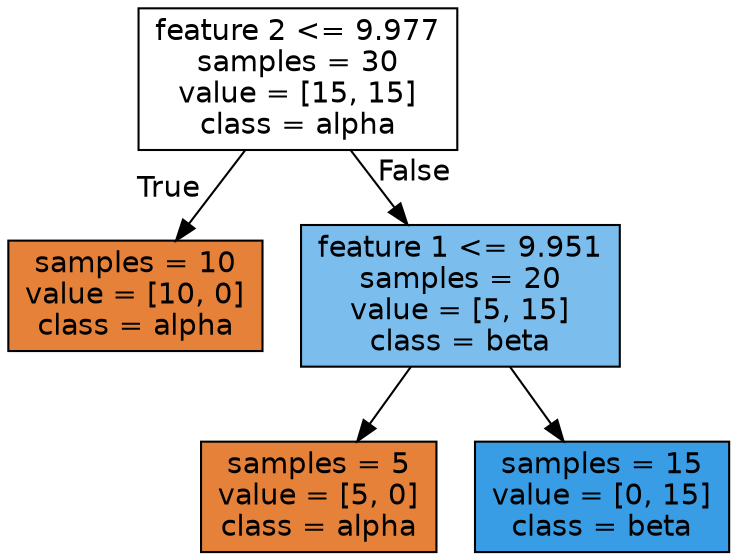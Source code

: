 digraph Tree {
node [shape=box, style="filled", color="black", fontname="helvetica"] ;
edge [fontname="helvetica"] ;
0 [label="feature 2 <= 9.977\nsamples = 30\nvalue = [15, 15]\nclass = alpha", fillcolor="#ffffff"] ;
1 [label="samples = 10\nvalue = [10, 0]\nclass = alpha", fillcolor="#e58139"] ;
0 -> 1 [labeldistance=2.5, labelangle=45, headlabel="True"] ;
2 [label="feature 1 <= 9.951\nsamples = 20\nvalue = [5, 15]\nclass = beta", fillcolor="#7bbeee"] ;
0 -> 2 [labeldistance=2.5, labelangle=-45, headlabel="False"] ;
3 [label="samples = 5\nvalue = [5, 0]\nclass = alpha", fillcolor="#e58139"] ;
2 -> 3 ;
4 [label="samples = 15\nvalue = [0, 15]\nclass = beta", fillcolor="#399de5"] ;
2 -> 4 ;
}